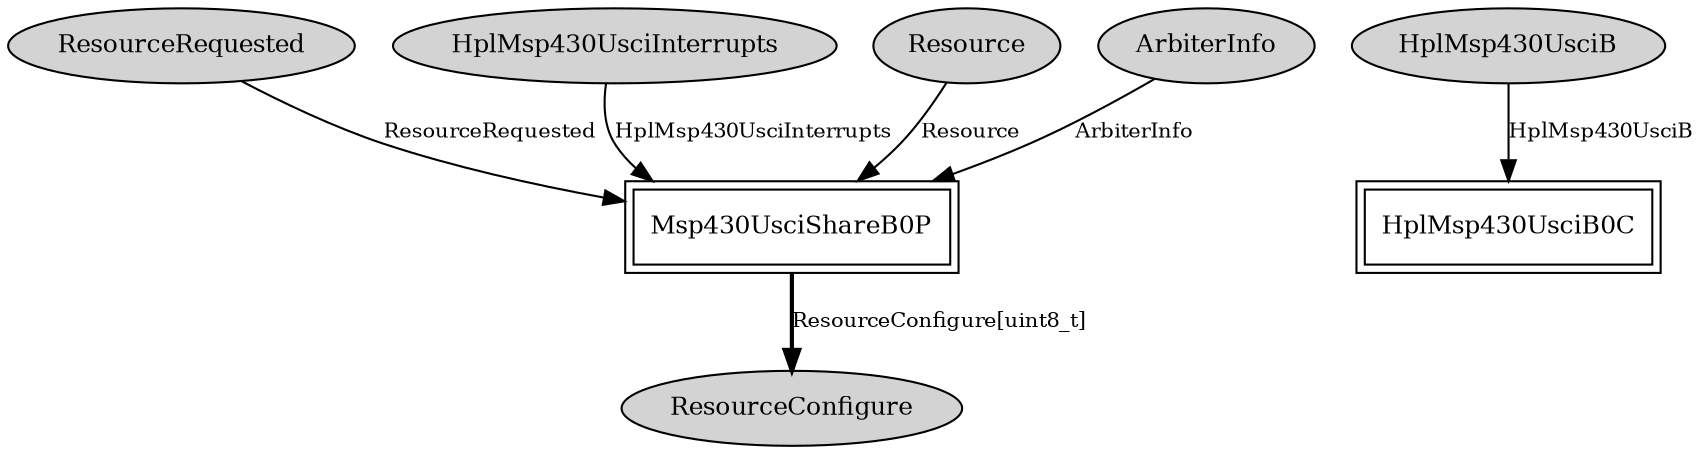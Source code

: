 digraph "tos.chips.msp430.x2xxx.usci.Msp430UsciB0C" {
  n0x40b66300 [shape=ellipse, style=filled, label="ResourceRequested", fontsize=12];
  "Msp430UsciShareB0P" [fontsize=12, shape=box,peripheries=2, URL="../chtml/tos.chips.msp430.x2xxx.usci.Msp430UsciShareB0P.html"];
  n0x40b89c00 [shape=ellipse, style=filled, label="HplMsp430UsciB", fontsize=12];
  "HplMsp430UsciB0C" [fontsize=12, shape=box,peripheries=2, URL="../chtml/tos.chips.msp430.x2xxx.usci.HplMsp430UsciB0C.html"];
  n0x40b87418 [shape=ellipse, style=filled, label="HplMsp430UsciInterrupts", fontsize=12];
  "Msp430UsciShareB0P" [fontsize=12, shape=box,peripheries=2, URL="../chtml/tos.chips.msp430.x2xxx.usci.Msp430UsciShareB0P.html"];
  n0x40b69b68 [shape=ellipse, style=filled, label="Resource", fontsize=12];
  "Msp430UsciShareB0P" [fontsize=12, shape=box,peripheries=2, URL="../chtml/tos.chips.msp430.x2xxx.usci.Msp430UsciShareB0P.html"];
  n0x40b89758 [shape=ellipse, style=filled, label="ArbiterInfo", fontsize=12];
  "Msp430UsciShareB0P" [fontsize=12, shape=box,peripheries=2, URL="../chtml/tos.chips.msp430.x2xxx.usci.Msp430UsciShareB0P.html"];
  "Msp430UsciShareB0P" [fontsize=12, shape=box,peripheries=2, URL="../chtml/tos.chips.msp430.x2xxx.usci.Msp430UsciShareB0P.html"];
  n0x40b878e0 [shape=ellipse, style=filled, label="ResourceConfigure", fontsize=12];
  "n0x40b66300" -> "Msp430UsciShareB0P" [label="ResourceRequested", URL="../ihtml/tos.interfaces.ResourceRequested.html", fontsize=10];
  "n0x40b89c00" -> "HplMsp430UsciB0C" [label="HplMsp430UsciB", URL="../ihtml/tos.chips.msp430.x2xxx.usci.HplMsp430UsciB.html", fontsize=10];
  "n0x40b87418" -> "Msp430UsciShareB0P" [label="HplMsp430UsciInterrupts", URL="../ihtml/tos.chips.msp430.x2xxx.usci.HplMsp430UsciInterrupts.html", fontsize=10];
  "n0x40b69b68" -> "Msp430UsciShareB0P" [label="Resource", URL="../ihtml/tos.interfaces.Resource.html", fontsize=10];
  "n0x40b89758" -> "Msp430UsciShareB0P" [label="ArbiterInfo", URL="../ihtml/tos.interfaces.ArbiterInfo.html", fontsize=10];
  "Msp430UsciShareB0P" -> "n0x40b878e0" [label="ResourceConfigure[uint8_t]", style=bold, URL="../ihtml/tos.interfaces.ResourceConfigure.html", fontsize=10];
}
